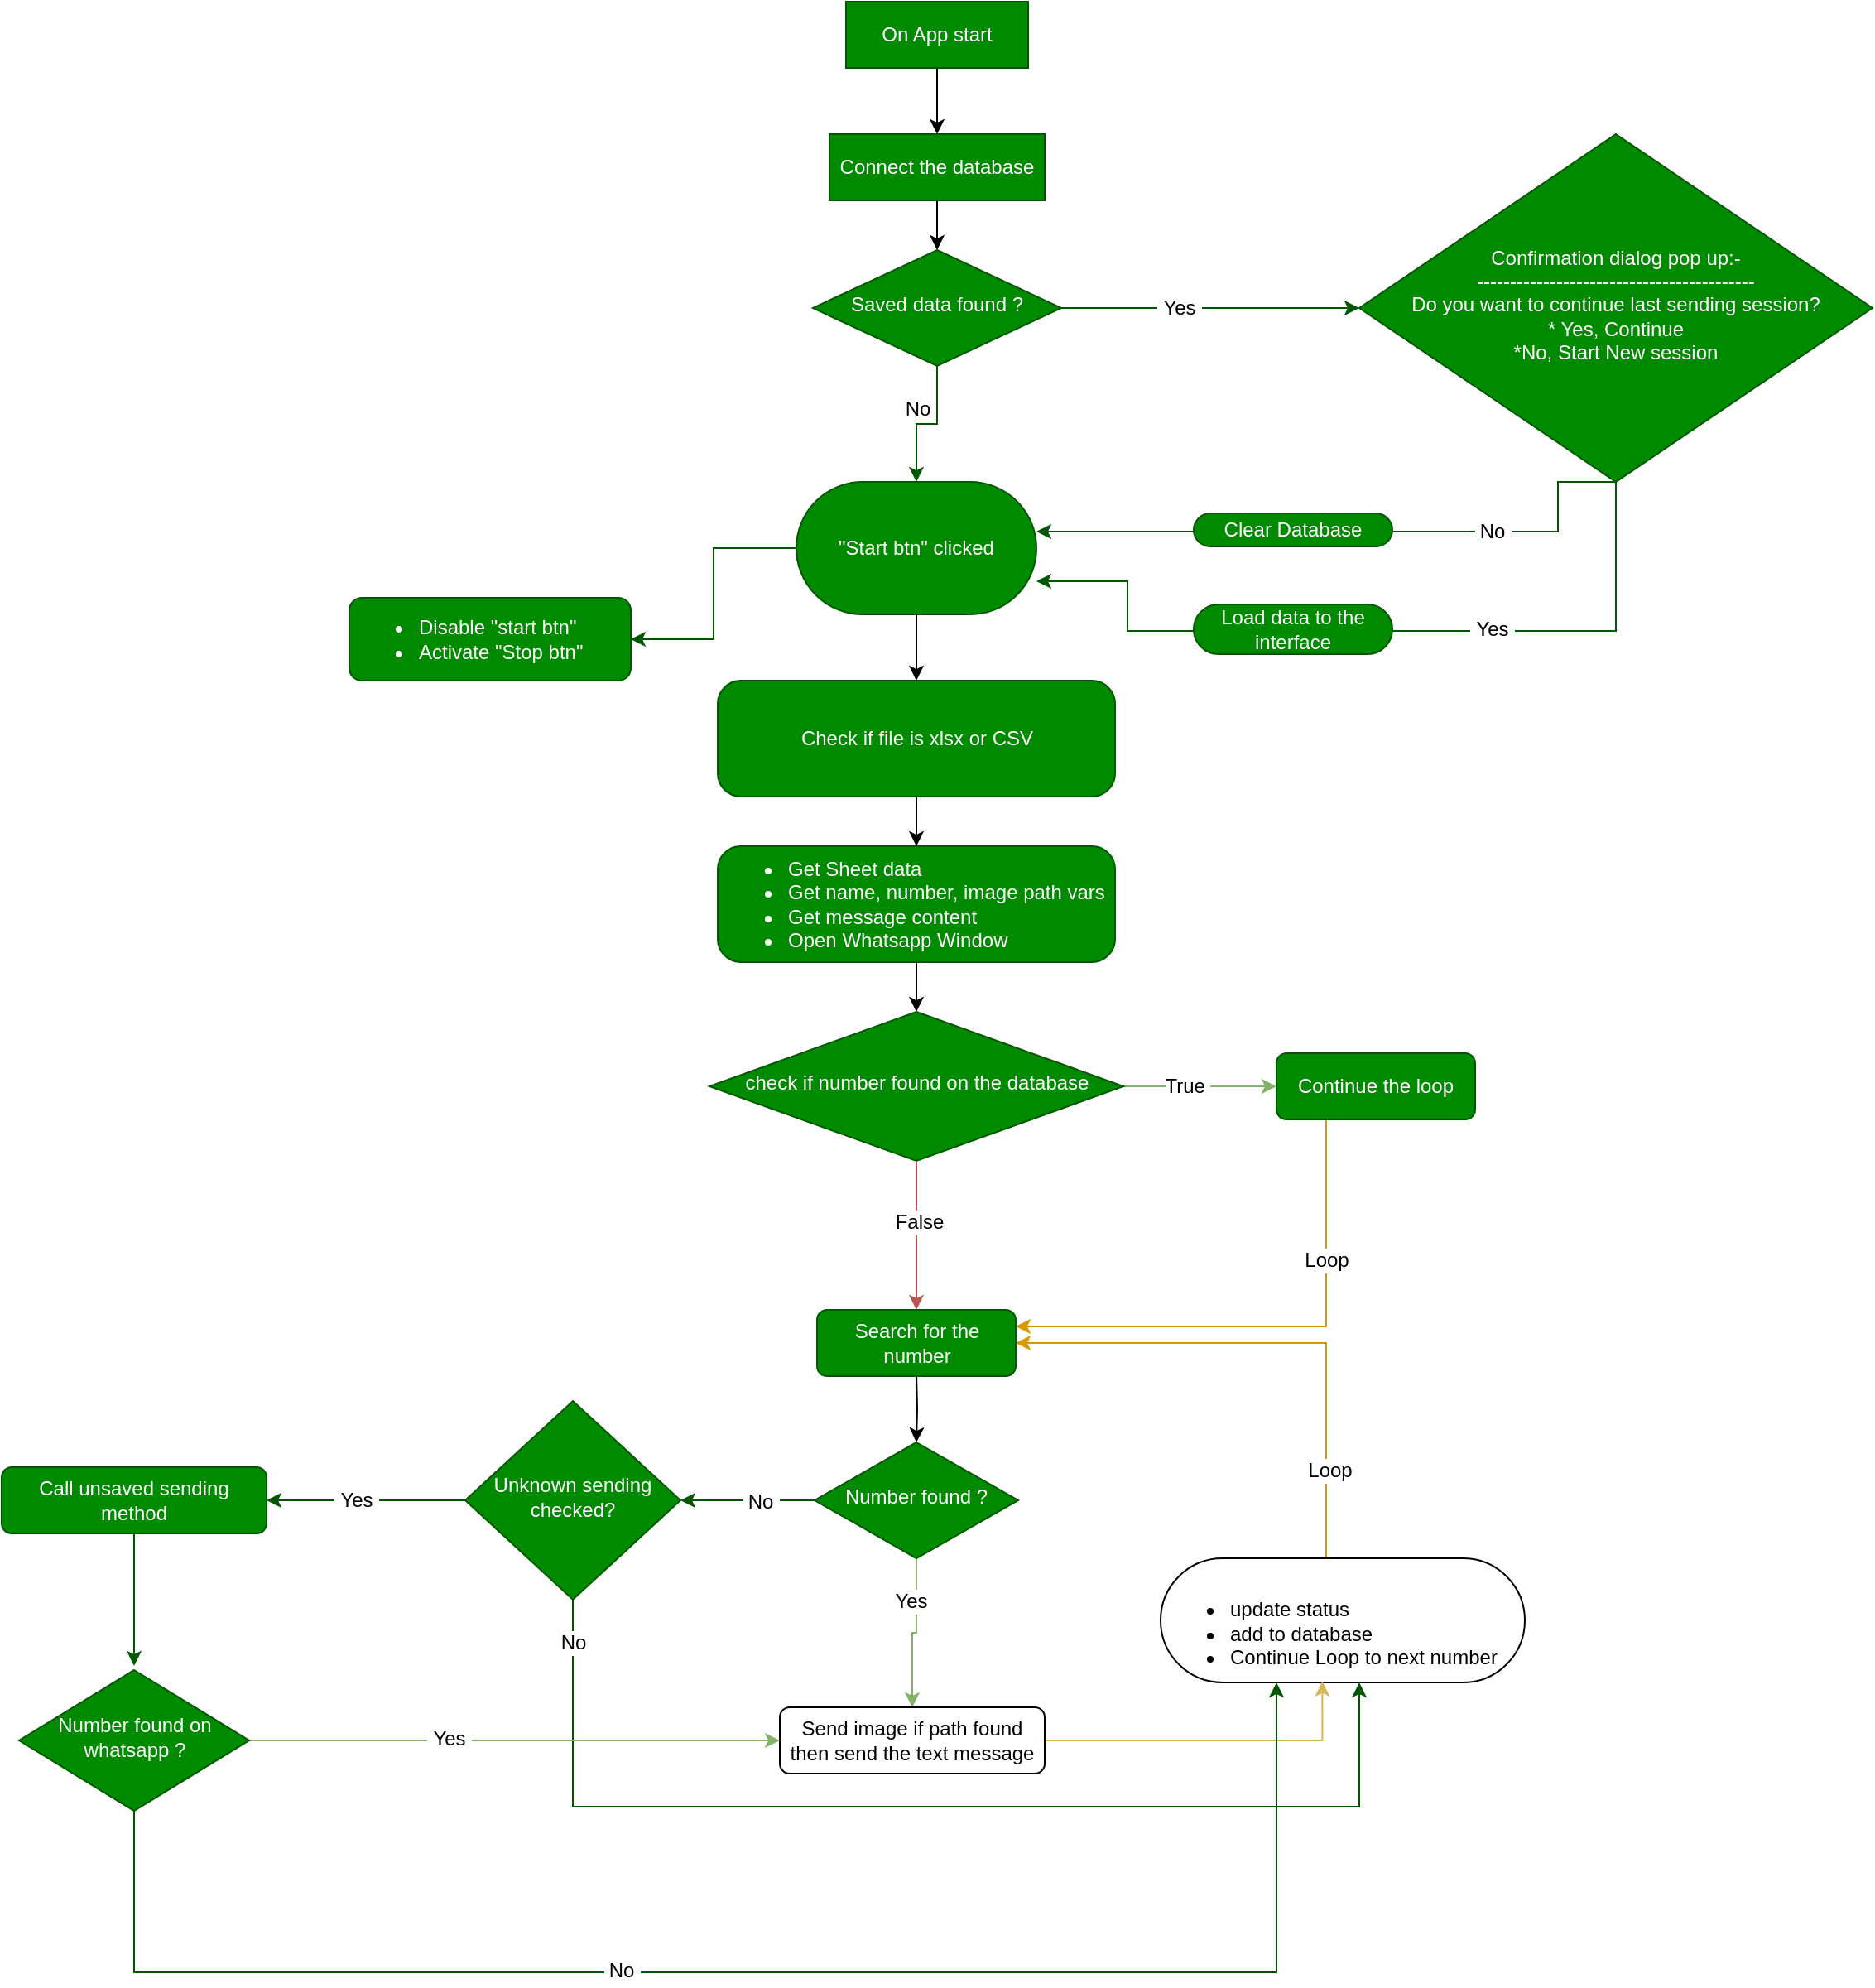 <mxfile version="12.9.3" type="device"><diagram id="C5RBs43oDa-KdzZeNtuy" name="Page-1"><mxGraphModel dx="1576" dy="1725" grid="1" gridSize="10" guides="1" tooltips="1" connect="1" arrows="1" fold="1" page="1" pageScale="1" pageWidth="827" pageHeight="1169" math="0" shadow="0"><root><mxCell id="WIyWlLk6GJQsqaUBKTNV-0"/><mxCell id="WIyWlLk6GJQsqaUBKTNV-1" parent="WIyWlLk6GJQsqaUBKTNV-0"/><mxCell id="dsnJtQ37iivCwipguP-Y-1" value="" style="edgeStyle=orthogonalEdgeStyle;rounded=0;orthogonalLoop=1;jettySize=auto;html=1;fillColor=#008a00;strokeColor=#005700;" parent="WIyWlLk6GJQsqaUBKTNV-1" source="WIyWlLk6GJQsqaUBKTNV-3" target="dsnJtQ37iivCwipguP-Y-0" edge="1"><mxGeometry relative="1" as="geometry"><mxPoint x="10" y="135" as="targetPoint"/></mxGeometry></mxCell><mxCell id="dsnJtQ37iivCwipguP-Y-53" value="" style="edgeStyle=orthogonalEdgeStyle;rounded=0;orthogonalLoop=1;jettySize=auto;html=1;" parent="WIyWlLk6GJQsqaUBKTNV-1" source="dsnJtQ37iivCwipguP-Y-110" target="dsnJtQ37iivCwipguP-Y-12" edge="1"><mxGeometry relative="1" as="geometry"/></mxCell><mxCell id="WIyWlLk6GJQsqaUBKTNV-3" value="&quot;Start btn&quot; clicked" style="rounded=1;whiteSpace=wrap;html=1;fontSize=12;glass=0;strokeWidth=1;shadow=0;arcSize=50;fillColor=#008a00;strokeColor=#005700;fontColor=#ffffff;" parent="WIyWlLk6GJQsqaUBKTNV-1" vertex="1"><mxGeometry x="140" y="-90" width="145" height="80" as="geometry"/></mxCell><mxCell id="dsnJtQ37iivCwipguP-Y-0" value="&lt;ul&gt;&lt;li&gt;Disable &quot;start btn&quot;&lt;/li&gt;&lt;li&gt;Activate &quot;Stop btn&quot;&lt;/li&gt;&lt;/ul&gt;" style="rounded=1;whiteSpace=wrap;html=1;fontSize=12;glass=0;strokeWidth=1;shadow=0;align=left;fillColor=#008a00;strokeColor=#005700;fontColor=#ffffff;" parent="WIyWlLk6GJQsqaUBKTNV-1" vertex="1"><mxGeometry x="-130" y="-20" width="170" height="50" as="geometry"/></mxCell><mxCell id="dsnJtQ37iivCwipguP-Y-65" value="" style="edgeStyle=orthogonalEdgeStyle;rounded=0;orthogonalLoop=1;jettySize=auto;html=1;" parent="WIyWlLk6GJQsqaUBKTNV-1" target="dsnJtQ37iivCwipguP-Y-66" edge="1"><mxGeometry relative="1" as="geometry"><mxPoint x="212.5" y="529" as="targetPoint"/><mxPoint x="212.5" y="449" as="sourcePoint"/></mxGeometry></mxCell><mxCell id="dsnJtQ37iivCwipguP-Y-63" value="Search for the number" style="rounded=1;whiteSpace=wrap;html=1;fontSize=12;glass=0;strokeWidth=1;shadow=0;fillColor=#008a00;strokeColor=#005700;fontColor=#ffffff;" parent="WIyWlLk6GJQsqaUBKTNV-1" vertex="1"><mxGeometry x="152.5" y="410" width="120" height="40" as="geometry"/></mxCell><mxCell id="dsnJtQ37iivCwipguP-Y-9" value="" style="edgeStyle=orthogonalEdgeStyle;rounded=0;orthogonalLoop=1;jettySize=auto;html=1;" parent="WIyWlLk6GJQsqaUBKTNV-1" source="dsnJtQ37iivCwipguP-Y-5" target="dsnJtQ37iivCwipguP-Y-8" edge="1"><mxGeometry relative="1" as="geometry"/></mxCell><mxCell id="dsnJtQ37iivCwipguP-Y-5" value="On App start" style="rounded=1;whiteSpace=wrap;html=1;fontSize=12;glass=0;strokeWidth=1;shadow=0;arcSize=0;fillColor=#008a00;strokeColor=#005700;fontColor=#ffffff;" parent="WIyWlLk6GJQsqaUBKTNV-1" vertex="1"><mxGeometry x="170" y="-380" width="110" height="40" as="geometry"/></mxCell><mxCell id="dsnJtQ37iivCwipguP-Y-25" value="" style="edgeStyle=orthogonalEdgeStyle;rounded=0;orthogonalLoop=1;jettySize=auto;html=1;" parent="WIyWlLk6GJQsqaUBKTNV-1" source="dsnJtQ37iivCwipguP-Y-8" target="dsnJtQ37iivCwipguP-Y-10" edge="1"><mxGeometry relative="1" as="geometry"/></mxCell><mxCell id="dsnJtQ37iivCwipguP-Y-8" value="Connect the database" style="rounded=1;whiteSpace=wrap;html=1;fontSize=12;glass=0;strokeWidth=1;shadow=0;arcSize=0;fillColor=#008a00;strokeColor=#005700;fontColor=#ffffff;" parent="WIyWlLk6GJQsqaUBKTNV-1" vertex="1"><mxGeometry x="160" y="-300" width="130" height="40" as="geometry"/></mxCell><mxCell id="dsnJtQ37iivCwipguP-Y-23" style="edgeStyle=orthogonalEdgeStyle;rounded=0;orthogonalLoop=1;jettySize=auto;html=1;fillColor=#008a00;strokeColor=#005700;" parent="WIyWlLk6GJQsqaUBKTNV-1" source="dsnJtQ37iivCwipguP-Y-10" target="dsnJtQ37iivCwipguP-Y-26" edge="1"><mxGeometry relative="1" as="geometry"><mxPoint x="480" y="-195" as="targetPoint"/></mxGeometry></mxCell><mxCell id="dsnJtQ37iivCwipguP-Y-24" value="&amp;nbsp;Yes&amp;nbsp;" style="text;html=1;align=center;verticalAlign=middle;resizable=0;points=[];labelBackgroundColor=#ffffff;" parent="dsnJtQ37iivCwipguP-Y-23" vertex="1" connectable="0"><mxGeometry x="-0.335" y="-2" relative="1" as="geometry"><mxPoint x="10.34" y="-2" as="offset"/></mxGeometry></mxCell><mxCell id="dsnJtQ37iivCwipguP-Y-47" value="" style="edgeStyle=orthogonalEdgeStyle;rounded=0;orthogonalLoop=1;jettySize=auto;html=1;fillColor=#008a00;strokeColor=#005700;" parent="WIyWlLk6GJQsqaUBKTNV-1" source="dsnJtQ37iivCwipguP-Y-10" target="WIyWlLk6GJQsqaUBKTNV-3" edge="1"><mxGeometry relative="1" as="geometry"><mxPoint x="225" y="-90" as="targetPoint"/><Array as="points"/></mxGeometry></mxCell><mxCell id="dsnJtQ37iivCwipguP-Y-48" value="No&lt;br&gt;" style="text;html=1;align=center;verticalAlign=middle;resizable=0;points=[];labelBackgroundColor=#ffffff;" parent="dsnJtQ37iivCwipguP-Y-47" vertex="1" connectable="0"><mxGeometry x="0.286" y="2" relative="1" as="geometry"><mxPoint x="-2.03" y="-15.13" as="offset"/></mxGeometry></mxCell><mxCell id="dsnJtQ37iivCwipguP-Y-10" value="Saved data found ?" style="rhombus;whiteSpace=wrap;html=1;shadow=0;fontFamily=Helvetica;fontSize=12;align=center;strokeWidth=1;spacing=6;spacingTop=-4;fillColor=#008a00;strokeColor=#005700;fontColor=#ffffff;" parent="WIyWlLk6GJQsqaUBKTNV-1" vertex="1"><mxGeometry x="150" y="-230" width="150" height="70" as="geometry"/></mxCell><mxCell id="dsnJtQ37iivCwipguP-Y-12" value="&lt;ul&gt;&lt;li&gt;Get Sheet data&lt;/li&gt;&lt;li&gt;Get name, number, image path vars&lt;/li&gt;&lt;li&gt;Get message content&lt;/li&gt;&lt;li&gt;Open Whatsapp Window&lt;/li&gt;&lt;/ul&gt;" style="rounded=1;whiteSpace=wrap;html=1;fontSize=12;glass=0;strokeWidth=1;shadow=0;arcSize=20;align=left;fillColor=#008a00;strokeColor=#005700;fontColor=#ffffff;" parent="WIyWlLk6GJQsqaUBKTNV-1" vertex="1"><mxGeometry x="92.5" y="130" width="240" height="70" as="geometry"/></mxCell><mxCell id="dsnJtQ37iivCwipguP-Y-33" value="" style="edgeStyle=orthogonalEdgeStyle;rounded=0;orthogonalLoop=1;jettySize=auto;html=1;fillColor=#008a00;strokeColor=#005700;" parent="WIyWlLk6GJQsqaUBKTNV-1" target="WIyWlLk6GJQsqaUBKTNV-3" edge="1"><mxGeometry relative="1" as="geometry"><mxPoint x="310" y="-40" as="targetPoint"/><mxPoint x="635" y="-90" as="sourcePoint"/><Array as="points"><mxPoint x="635"/><mxPoint x="340"/><mxPoint x="340" y="-30"/></Array></mxGeometry></mxCell><mxCell id="dsnJtQ37iivCwipguP-Y-34" value="&amp;nbsp;Yes&amp;nbsp;" style="text;html=1;align=center;verticalAlign=middle;resizable=0;points=[];labelBackgroundColor=#ffffff;" parent="dsnJtQ37iivCwipguP-Y-33" vertex="1" connectable="0"><mxGeometry x="-0.69" y="1" relative="1" as="geometry"><mxPoint x="-76" y="15.83" as="offset"/></mxGeometry></mxCell><mxCell id="dsnJtQ37iivCwipguP-Y-38" style="edgeStyle=orthogonalEdgeStyle;rounded=0;orthogonalLoop=1;jettySize=auto;html=1;exitX=0.5;exitY=1;exitDx=0;exitDy=0;fillColor=#008a00;strokeColor=#005700;" parent="WIyWlLk6GJQsqaUBKTNV-1" source="dsnJtQ37iivCwipguP-Y-26" target="WIyWlLk6GJQsqaUBKTNV-3" edge="1"><mxGeometry relative="1" as="geometry"><mxPoint x="290" y="-60" as="targetPoint"/><Array as="points"><mxPoint x="600" y="-90"/><mxPoint x="600" y="-60"/></Array></mxGeometry></mxCell><mxCell id="dsnJtQ37iivCwipguP-Y-46" value="&amp;nbsp;No&amp;nbsp;" style="text;html=1;align=center;verticalAlign=middle;resizable=0;points=[];labelBackgroundColor=#ffffff;" parent="dsnJtQ37iivCwipguP-Y-38" vertex="1" connectable="0"><mxGeometry x="-0.503" y="1" relative="1" as="geometry"><mxPoint x="-10.83" y="-1" as="offset"/></mxGeometry></mxCell><mxCell id="dsnJtQ37iivCwipguP-Y-26" value="Confirmation dialog pop up:-&lt;br&gt;------------------------------------------&lt;br&gt;Do you want to continue last sending session?&lt;br&gt;* Yes, Continue&lt;br&gt;*No, Start New session" style="rhombus;whiteSpace=wrap;html=1;shadow=0;fontFamily=Helvetica;fontSize=12;align=center;strokeWidth=1;spacing=6;spacingTop=-4;fillColor=#008a00;strokeColor=#005700;fontColor=#ffffff;" parent="WIyWlLk6GJQsqaUBKTNV-1" vertex="1"><mxGeometry x="480" y="-300" width="310" height="210" as="geometry"/></mxCell><mxCell id="dsnJtQ37iivCwipguP-Y-39" value="Clear Database" style="rounded=1;whiteSpace=wrap;html=1;fontSize=12;glass=0;strokeWidth=1;shadow=0;arcSize=50;fillColor=#008a00;strokeColor=#005700;fontColor=#ffffff;" parent="WIyWlLk6GJQsqaUBKTNV-1" vertex="1"><mxGeometry x="380" y="-71" width="120" height="20" as="geometry"/></mxCell><mxCell id="dsnJtQ37iivCwipguP-Y-81" value="" style="edgeStyle=orthogonalEdgeStyle;rounded=0;orthogonalLoop=1;jettySize=auto;html=1;fillColor=#d5e8d4;strokeColor=#82b366;" parent="WIyWlLk6GJQsqaUBKTNV-1" source="dsnJtQ37iivCwipguP-Y-66" target="dsnJtQ37iivCwipguP-Y-84" edge="1"><mxGeometry relative="1" as="geometry"><mxPoint x="212.5" y="640" as="targetPoint"/></mxGeometry></mxCell><mxCell id="dsnJtQ37iivCwipguP-Y-82" value="Yes" style="text;html=1;align=center;verticalAlign=middle;resizable=0;points=[];labelBackgroundColor=#ffffff;" parent="dsnJtQ37iivCwipguP-Y-81" vertex="1" connectable="0"><mxGeometry x="0.254" y="-1" relative="1" as="geometry"><mxPoint y="-30" as="offset"/></mxGeometry></mxCell><mxCell id="dsnJtQ37iivCwipguP-Y-66" value="Number found ?" style="rhombus;whiteSpace=wrap;html=1;shadow=0;fontFamily=Helvetica;fontSize=12;align=center;strokeWidth=1;spacing=6;spacingTop=-4;fillColor=#008a00;strokeColor=#005700;fontColor=#ffffff;" parent="WIyWlLk6GJQsqaUBKTNV-1" vertex="1"><mxGeometry x="151" y="490" width="123" height="70" as="geometry"/></mxCell><mxCell id="dsnJtQ37iivCwipguP-Y-90" value="" style="edgeStyle=orthogonalEdgeStyle;rounded=0;orthogonalLoop=1;jettySize=auto;html=1;entryX=1;entryY=0.5;entryDx=0;entryDy=0;fillColor=#ffe6cc;strokeColor=#d79b00;" parent="WIyWlLk6GJQsqaUBKTNV-1" source="dsnJtQ37iivCwipguP-Y-69" target="dsnJtQ37iivCwipguP-Y-63" edge="1"><mxGeometry relative="1" as="geometry"><mxPoint x="280" y="440" as="targetPoint"/><Array as="points"><mxPoint x="460" y="430"/></Array></mxGeometry></mxCell><mxCell id="dsnJtQ37iivCwipguP-Y-91" value="Loop" style="text;html=1;align=center;verticalAlign=middle;resizable=0;points=[];labelBackgroundColor=#ffffff;" parent="dsnJtQ37iivCwipguP-Y-90" vertex="1" connectable="0"><mxGeometry x="-0.665" y="-2" relative="1" as="geometry"><mxPoint as="offset"/></mxGeometry></mxCell><mxCell id="dsnJtQ37iivCwipguP-Y-69" value="&lt;br&gt;&lt;ul&gt;&lt;li&gt;update status&lt;/li&gt;&lt;li&gt;add to database&lt;/li&gt;&lt;li&gt;Continue Loop to next number&lt;/li&gt;&lt;/ul&gt;" style="rounded=1;whiteSpace=wrap;html=1;fontSize=12;glass=0;strokeWidth=1;shadow=0;arcSize=50;align=left;" parent="WIyWlLk6GJQsqaUBKTNV-1" vertex="1"><mxGeometry x="360" y="560" width="220" height="75" as="geometry"/></mxCell><mxCell id="dsnJtQ37iivCwipguP-Y-86" value="" style="edgeStyle=orthogonalEdgeStyle;rounded=0;orthogonalLoop=1;jettySize=auto;html=1;entryX=0.444;entryY=0.992;entryDx=0;entryDy=0;entryPerimeter=0;fillColor=#fff2cc;strokeColor=#d6b656;" parent="WIyWlLk6GJQsqaUBKTNV-1" source="dsnJtQ37iivCwipguP-Y-84" target="dsnJtQ37iivCwipguP-Y-69" edge="1"><mxGeometry relative="1" as="geometry"><mxPoint x="210" y="730" as="targetPoint"/></mxGeometry></mxCell><mxCell id="dsnJtQ37iivCwipguP-Y-84" value="Send image if path found then send the text message" style="rounded=1;whiteSpace=wrap;html=1;fontSize=12;glass=0;strokeWidth=1;shadow=0;" parent="WIyWlLk6GJQsqaUBKTNV-1" vertex="1"><mxGeometry x="130" y="650" width="160" height="40" as="geometry"/></mxCell><mxCell id="dsnJtQ37iivCwipguP-Y-88" value="" style="edgeStyle=orthogonalEdgeStyle;rounded=0;orthogonalLoop=1;jettySize=auto;html=1;exitX=0;exitY=0.5;exitDx=0;exitDy=0;fillColor=#008a00;strokeColor=#005700;" parent="WIyWlLk6GJQsqaUBKTNV-1" source="dsnJtQ37iivCwipguP-Y-66" target="dsnJtQ37iivCwipguP-Y-93" edge="1"><mxGeometry relative="1" as="geometry"><mxPoint x="80" y="525" as="targetPoint"/><mxPoint x="274" y="525" as="sourcePoint"/></mxGeometry></mxCell><mxCell id="dsnJtQ37iivCwipguP-Y-89" value="&amp;nbsp;No&amp;nbsp;" style="text;html=1;align=center;verticalAlign=middle;resizable=0;points=[];labelBackgroundColor=#ffffff;" parent="dsnJtQ37iivCwipguP-Y-88" vertex="1" connectable="0"><mxGeometry x="-0.187" y="1" relative="1" as="geometry"><mxPoint as="offset"/></mxGeometry></mxCell><mxCell id="dsnJtQ37iivCwipguP-Y-94" value="" style="edgeStyle=orthogonalEdgeStyle;rounded=0;orthogonalLoop=1;jettySize=auto;html=1;fillColor=#008a00;strokeColor=#005700;" parent="WIyWlLk6GJQsqaUBKTNV-1" source="dsnJtQ37iivCwipguP-Y-93" target="dsnJtQ37iivCwipguP-Y-96" edge="1"><mxGeometry relative="1" as="geometry"><mxPoint x="-180" y="525" as="targetPoint"/></mxGeometry></mxCell><mxCell id="dsnJtQ37iivCwipguP-Y-95" value="&amp;nbsp;Yes&amp;nbsp;" style="text;html=1;align=center;verticalAlign=middle;resizable=0;points=[];labelBackgroundColor=#ffffff;" parent="dsnJtQ37iivCwipguP-Y-94" vertex="1" connectable="0"><mxGeometry x="0.3" y="1" relative="1" as="geometry"><mxPoint x="12" y="-1" as="offset"/></mxGeometry></mxCell><mxCell id="dsnJtQ37iivCwipguP-Y-97" value="" style="edgeStyle=orthogonalEdgeStyle;rounded=0;orthogonalLoop=1;jettySize=auto;html=1;fillColor=#008a00;strokeColor=#005700;" parent="WIyWlLk6GJQsqaUBKTNV-1" source="dsnJtQ37iivCwipguP-Y-93" target="dsnJtQ37iivCwipguP-Y-69" edge="1"><mxGeometry relative="1" as="geometry"><mxPoint x="500" y="600" as="targetPoint"/><Array as="points"><mxPoint x="5" y="710"/><mxPoint x="480" y="710"/></Array></mxGeometry></mxCell><mxCell id="dsnJtQ37iivCwipguP-Y-98" value="No" style="text;html=1;align=center;verticalAlign=middle;resizable=0;points=[];labelBackgroundColor=#ffffff;" parent="dsnJtQ37iivCwipguP-Y-97" vertex="1" connectable="0"><mxGeometry x="-0.875" y="-1" relative="1" as="geometry"><mxPoint x="1" y="-16" as="offset"/></mxGeometry></mxCell><mxCell id="dsnJtQ37iivCwipguP-Y-93" value="Unknown sending checked?" style="rhombus;whiteSpace=wrap;html=1;shadow=0;fontFamily=Helvetica;fontSize=12;align=center;strokeWidth=1;spacing=6;spacingTop=-4;fillColor=#008a00;strokeColor=#005700;fontColor=#ffffff;" parent="WIyWlLk6GJQsqaUBKTNV-1" vertex="1"><mxGeometry x="-60" y="465" width="130" height="120" as="geometry"/></mxCell><mxCell id="dsnJtQ37iivCwipguP-Y-99" value="" style="edgeStyle=orthogonalEdgeStyle;rounded=0;orthogonalLoop=1;jettySize=auto;html=1;fillColor=#008a00;strokeColor=#005700;" parent="WIyWlLk6GJQsqaUBKTNV-1" source="dsnJtQ37iivCwipguP-Y-96" edge="1"><mxGeometry relative="1" as="geometry"><mxPoint x="-260" y="625" as="targetPoint"/></mxGeometry></mxCell><mxCell id="dsnJtQ37iivCwipguP-Y-96" value="Call unsaved sending method" style="rounded=1;whiteSpace=wrap;html=1;fontSize=12;glass=0;strokeWidth=1;shadow=0;fillColor=#008a00;strokeColor=#005700;fontColor=#ffffff;" parent="WIyWlLk6GJQsqaUBKTNV-1" vertex="1"><mxGeometry x="-340" y="505" width="160" height="40" as="geometry"/></mxCell><mxCell id="dsnJtQ37iivCwipguP-Y-100" value="" style="edgeStyle=orthogonalEdgeStyle;rounded=0;orthogonalLoop=1;jettySize=auto;html=1;exitX=1;exitY=0.5;exitDx=0;exitDy=0;entryX=0;entryY=0.5;entryDx=0;entryDy=0;fillColor=#d5e8d4;strokeColor=#82b366;" parent="WIyWlLk6GJQsqaUBKTNV-1" source="dsnJtQ37iivCwipguP-Y-102" target="dsnJtQ37iivCwipguP-Y-84" edge="1"><mxGeometry relative="1" as="geometry"><mxPoint x="-260" y="795" as="targetPoint"/></mxGeometry></mxCell><mxCell id="dsnJtQ37iivCwipguP-Y-101" value="&amp;nbsp;Yes&amp;nbsp;" style="text;html=1;align=center;verticalAlign=middle;resizable=0;points=[];labelBackgroundColor=#ffffff;" parent="dsnJtQ37iivCwipguP-Y-100" vertex="1" connectable="0"><mxGeometry x="0.254" y="-1" relative="1" as="geometry"><mxPoint x="-80.64" y="-2" as="offset"/></mxGeometry></mxCell><mxCell id="dsnJtQ37iivCwipguP-Y-102" value="Number found on whatsapp ?" style="rhombus;whiteSpace=wrap;html=1;shadow=0;fontFamily=Helvetica;fontSize=12;align=center;strokeWidth=1;spacing=6;spacingTop=-4;fillColor=#008a00;strokeColor=#005700;fontColor=#ffffff;" parent="WIyWlLk6GJQsqaUBKTNV-1" vertex="1"><mxGeometry x="-329.5" y="627.5" width="139" height="85" as="geometry"/></mxCell><mxCell id="dsnJtQ37iivCwipguP-Y-105" value="" style="edgeStyle=orthogonalEdgeStyle;rounded=0;orthogonalLoop=1;jettySize=auto;html=1;exitX=0.5;exitY=1;exitDx=0;exitDy=0;fillColor=#008a00;strokeColor=#005700;" parent="WIyWlLk6GJQsqaUBKTNV-1" target="dsnJtQ37iivCwipguP-Y-69" edge="1"><mxGeometry relative="1" as="geometry"><mxPoint x="430" y="800" as="targetPoint"/><mxPoint x="-260" y="712.5" as="sourcePoint"/><Array as="points"><mxPoint x="-260" y="810"/><mxPoint x="430" y="810"/></Array></mxGeometry></mxCell><mxCell id="dsnJtQ37iivCwipguP-Y-106" value="&amp;nbsp;No&amp;nbsp;" style="text;html=1;align=center;verticalAlign=middle;resizable=0;points=[];labelBackgroundColor=#ffffff;" parent="dsnJtQ37iivCwipguP-Y-105" vertex="1" connectable="0"><mxGeometry x="-0.187" y="1" relative="1" as="geometry"><mxPoint as="offset"/></mxGeometry></mxCell><mxCell id="dsnJtQ37iivCwipguP-Y-109" value="Load data to the interface" style="rounded=1;whiteSpace=wrap;html=1;fontSize=12;glass=0;strokeWidth=1;shadow=0;arcSize=50;fillColor=#008a00;strokeColor=#005700;fontColor=#ffffff;" parent="WIyWlLk6GJQsqaUBKTNV-1" vertex="1"><mxGeometry x="380" y="-16" width="120" height="30" as="geometry"/></mxCell><mxCell id="dsnJtQ37iivCwipguP-Y-110" value="Check if file is xlsx or CSV" style="rounded=1;whiteSpace=wrap;html=1;fontSize=12;glass=0;strokeWidth=1;shadow=0;arcSize=20;align=center;fillColor=#008a00;strokeColor=#005700;fontColor=#ffffff;" parent="WIyWlLk6GJQsqaUBKTNV-1" vertex="1"><mxGeometry x="92.5" y="30" width="240" height="70" as="geometry"/></mxCell><mxCell id="dsnJtQ37iivCwipguP-Y-111" value="" style="edgeStyle=orthogonalEdgeStyle;rounded=0;orthogonalLoop=1;jettySize=auto;html=1;" parent="WIyWlLk6GJQsqaUBKTNV-1" source="WIyWlLk6GJQsqaUBKTNV-3" target="dsnJtQ37iivCwipguP-Y-110" edge="1"><mxGeometry relative="1" as="geometry"><mxPoint x="212.5" y="-10.0" as="sourcePoint"/><mxPoint x="212.5" y="190" as="targetPoint"/></mxGeometry></mxCell><mxCell id="XY_KbwbvnMOtIFxoHxwb-1" value="" style="edgeStyle=orthogonalEdgeStyle;rounded=0;orthogonalLoop=1;jettySize=auto;html=1;" parent="WIyWlLk6GJQsqaUBKTNV-1" source="dsnJtQ37iivCwipguP-Y-12" target="XY_KbwbvnMOtIFxoHxwb-4" edge="1"><mxGeometry relative="1" as="geometry"><mxPoint x="212.5" y="340" as="targetPoint"/><mxPoint x="212.5" y="300" as="sourcePoint"/></mxGeometry></mxCell><mxCell id="XY_KbwbvnMOtIFxoHxwb-2" value="" style="edgeStyle=orthogonalEdgeStyle;rounded=0;orthogonalLoop=1;jettySize=auto;html=1;fillColor=#d5e8d4;strokeColor=#82b366;exitX=1;exitY=0.5;exitDx=0;exitDy=0;" parent="WIyWlLk6GJQsqaUBKTNV-1" source="XY_KbwbvnMOtIFxoHxwb-4" target="XY_KbwbvnMOtIFxoHxwb-7" edge="1"><mxGeometry relative="1" as="geometry"><mxPoint x="390" y="320" as="targetPoint"/></mxGeometry></mxCell><mxCell id="XY_KbwbvnMOtIFxoHxwb-11" value="True&amp;nbsp;" style="text;html=1;align=center;verticalAlign=middle;resizable=0;points=[];labelBackgroundColor=#ffffff;" parent="XY_KbwbvnMOtIFxoHxwb-2" vertex="1" connectable="0"><mxGeometry x="-0.164" relative="1" as="geometry"><mxPoint as="offset"/></mxGeometry></mxCell><mxCell id="XY_KbwbvnMOtIFxoHxwb-4" value="check if number found on the database" style="rhombus;whiteSpace=wrap;html=1;shadow=0;fontFamily=Helvetica;fontSize=12;align=center;strokeWidth=1;spacing=6;spacingTop=-4;fillColor=#008a00;strokeColor=#005700;fontColor=#ffffff;" parent="WIyWlLk6GJQsqaUBKTNV-1" vertex="1"><mxGeometry x="87.5" y="230" width="250" height="90" as="geometry"/></mxCell><mxCell id="XY_KbwbvnMOtIFxoHxwb-5" value="" style="edgeStyle=orthogonalEdgeStyle;rounded=0;orthogonalLoop=1;jettySize=auto;html=1;exitX=0.5;exitY=1;exitDx=0;exitDy=0;fillColor=#f8cecc;strokeColor=#b85450;entryX=0.5;entryY=0;entryDx=0;entryDy=0;" parent="WIyWlLk6GJQsqaUBKTNV-1" source="XY_KbwbvnMOtIFxoHxwb-4" target="dsnJtQ37iivCwipguP-Y-63" edge="1"><mxGeometry relative="1" as="geometry"><mxPoint x="70.0" y="375" as="targetPoint"/><mxPoint x="274" y="375" as="sourcePoint"/></mxGeometry></mxCell><mxCell id="XY_KbwbvnMOtIFxoHxwb-6" value="False" style="text;html=1;align=center;verticalAlign=middle;resizable=0;points=[];labelBackgroundColor=#ffffff;" parent="XY_KbwbvnMOtIFxoHxwb-5" vertex="1" connectable="0"><mxGeometry x="-0.187" y="1" relative="1" as="geometry"><mxPoint as="offset"/></mxGeometry></mxCell><mxCell id="XY_KbwbvnMOtIFxoHxwb-9" value="" style="edgeStyle=orthogonalEdgeStyle;rounded=0;orthogonalLoop=1;jettySize=auto;html=1;entryX=1;entryY=0.25;entryDx=0;entryDy=0;strokeColor=#D79B00;" parent="WIyWlLk6GJQsqaUBKTNV-1" source="XY_KbwbvnMOtIFxoHxwb-7" target="dsnJtQ37iivCwipguP-Y-63" edge="1"><mxGeometry relative="1" as="geometry"><mxPoint x="450" y="420" as="targetPoint"/><Array as="points"><mxPoint x="460" y="420"/></Array></mxGeometry></mxCell><mxCell id="XY_KbwbvnMOtIFxoHxwb-7" value="Continue the loop" style="rounded=1;whiteSpace=wrap;html=1;fontSize=12;glass=0;strokeWidth=1;shadow=0;fillColor=#008a00;strokeColor=#005700;fontColor=#ffffff;" parent="WIyWlLk6GJQsqaUBKTNV-1" vertex="1"><mxGeometry x="430" y="255" width="120" height="40" as="geometry"/></mxCell><mxCell id="XY_KbwbvnMOtIFxoHxwb-10" value="Loop" style="text;html=1;align=center;verticalAlign=middle;resizable=0;points=[];labelBackgroundColor=#ffffff;" parent="WIyWlLk6GJQsqaUBKTNV-1" vertex="1" connectable="0"><mxGeometry x="459.996" y="379.997" as="geometry"><mxPoint as="offset"/></mxGeometry></mxCell></root></mxGraphModel></diagram></mxfile>